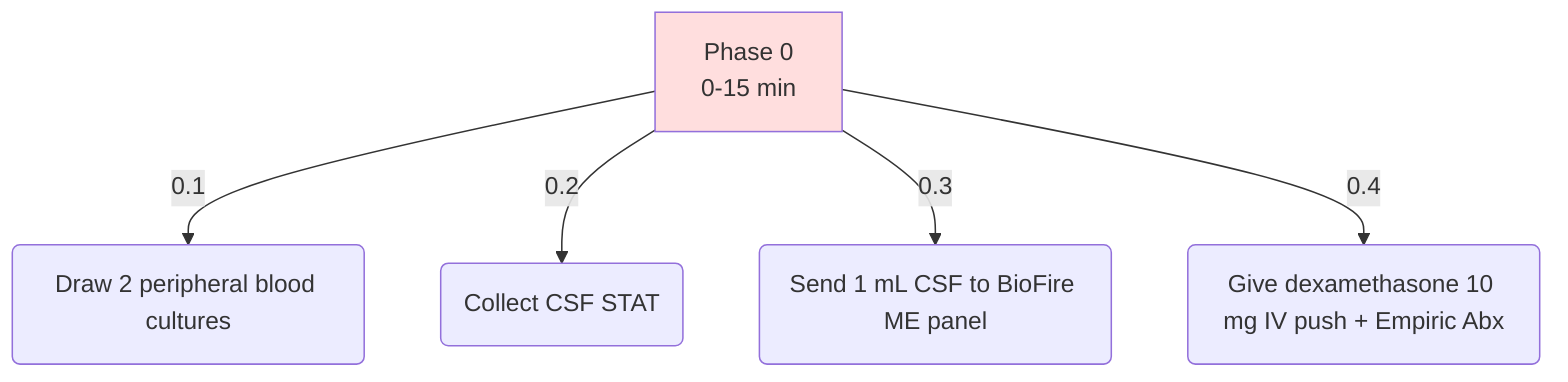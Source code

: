 graph TD
    P0[Phase 0<br>0-15 min] -->|0.1| Bld(Draw 2 peripheral blood cultures)
    P0 -->|0.2| CSF(Collect CSF STAT)
    P0 -->|0.3| BioFire(Send 1 mL CSF to BioFire ME panel)
    P0 -->|0.4| Dex(Give dexamethasone 10 mg IV push + Empiric Abx)
    style P0 fill:#ffdede